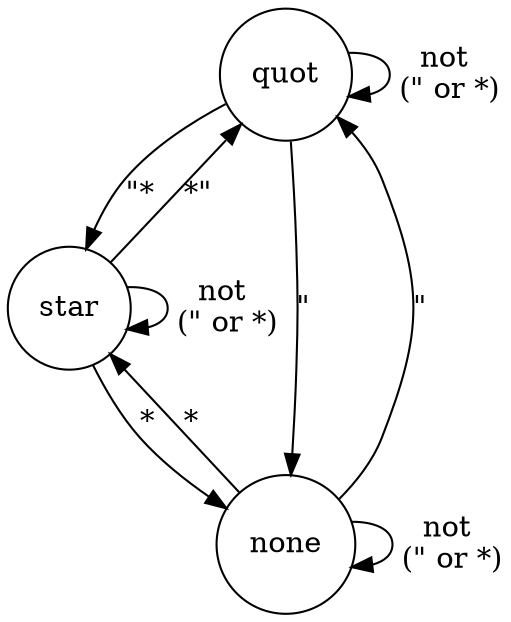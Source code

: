 digraph Tokens {

	node [shape = circle, pos="0,0!"];
	quot [shape = circle, pos="2,1!"];
	star [shape = circle, pos="2,-1!"];
	none -> none [label = "not\n (\" or *)"];
	none -> quot [label = "\""];
	none -> star [label = "*"];

	quot -> none [label = "\""];
	star -> none [label = "*"];

	star -> star [label = "not\n (\" or *)"]
	quot -> quot [label = "not\n (\" or *)"]


	star -> quot [label = "*\""]
	quot -> star [label = "\"*"]

}
